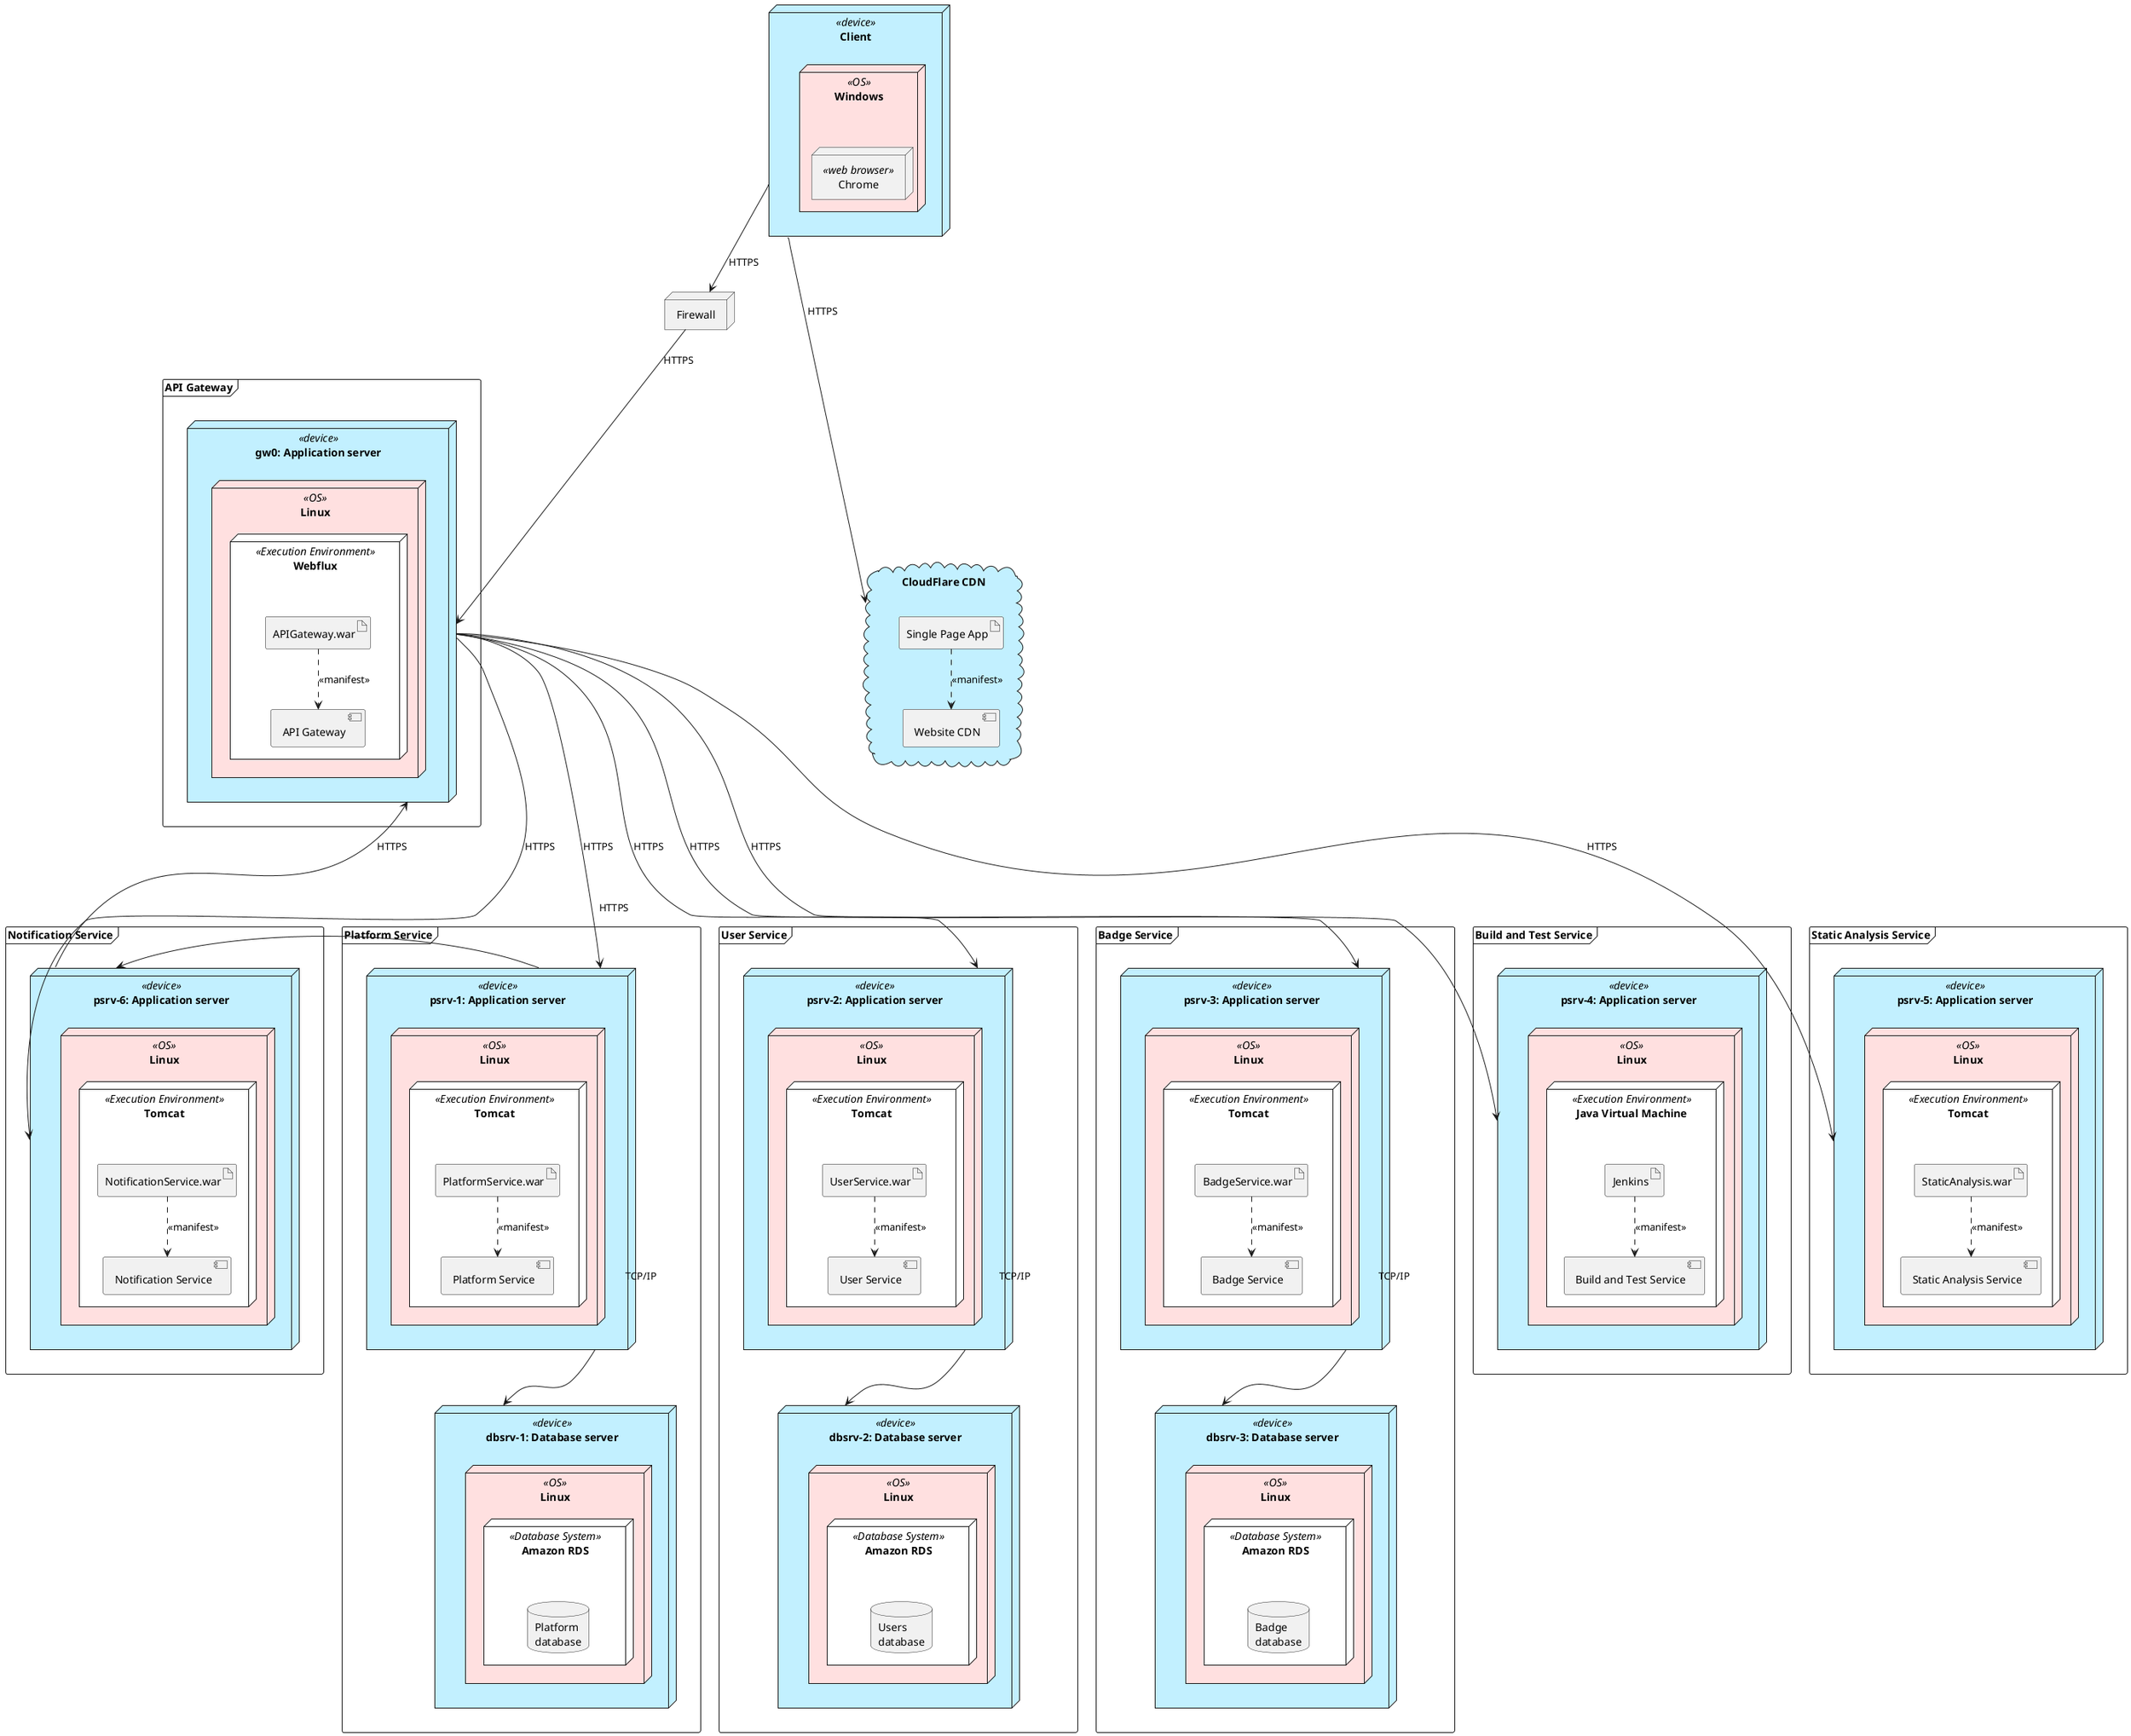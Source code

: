 @startuml Deployment Diagram

node Client <<device>> #APPLICATION{
    node "Windows" <<OS>> #IMPLEMENTATION{
        node "Chrome" <<web browser>>{
        }
    }
}

cloud "CloudFlare CDN" as CDN #APPLICATION{
    artifact "Single Page App"
    component "Website CDN"
    "Single Page App" ..> "Website CDN": <<manifest>>
}

Client ---> CDN: HTTPS

node Firewall
Client --> Firewall: HTTPS

frame "API Gateway"{
    node "gw0: Application server" <<device>> as GatewayDevice #APPLICATION{
        node "Linux" <<OS>> as gwos #IMPLEMENTATION{
            'https://spring.io/projects/spring-cloud-gateway/
            node "Webflux" <<Execution Environment>> #white{
                artifact "APIGateway.war"
                component "API Gateway" as gw
                "APIGateway.war" ..> gw : <<manifest>>
            }
        }
    }
}

Firewall --> GatewayDevice: HTTPS

frame "Platform Service"{
    node "psrv-1: Application server" <<device>> as PlatformDevice #APPLICATION{
        node "Linux" <<OS>> as plos #IMPLEMENTATION{
            node "Tomcat" <<Execution Environment>> as plee #white{
                artifact "PlatformService.war"
                component "Platform Service" as ps
                "PlatformService.war" ..> ps : <<manifest>>
            }
        }
    }
    node "dbsrv-1: Database server" <<device>> as PlatformDBDevice #APPLICATION{
        node "Linux" <<OS>> as pldbos #IMPLEMENTATION{
            node "Amazon RDS" <<Database System>> as pldb #white{
                database "Platform\ndatabase"
            }
        }
    }

    GatewayDevice ----> PlatformDevice : HTTPS
    PlatformDevice ---> PlatformDBDevice: TCP/IP
}


frame "User Service"{
    node "psrv-2: Application server" <<device>> as UserSrvDevice #APPLICATION{
        node "Linux" <<OS>> as usos #IMPLEMENTATION{
            node "Tomcat" <<Execution Environment>> as usee #white{
                artifact "UserService.war"
                component "User Service" as usc
                "UserService.war" ..> usc : <<manifest>>
            }
        }
    }
    node "dbsrv-2: Database server" <<device>> as UserDBDevice #APPLICATION{
        node "Linux" <<OS>> as usdbos #IMPLEMENTATION{
            node "Amazon RDS" <<Database System>> as usdb #white{
                database "Users\ndatabase"
            }
        }
    }

    GatewayDevice ---> UserSrvDevice : HTTPS
    UserSrvDevice ---> UserDBDevice: TCP/IP
}
PlatformDBDevice -[hidden] UserDBDevice

frame "Badge Service"{
    node "psrv-3: Application server" <<device>> as BadgesDevice #APPLICATION{
        node "Linux" <<OS>> as bdos #IMPLEMENTATION{
            node "Tomcat" <<Execution Environment>> as bdee #white{
                artifact "BadgeService.war"
                component "Badge Service" as bs
                "BadgeService.war" ..> bs : <<manifest>>
            }
        }
    }
    node "dbsrv-3: Database server" <<device>> as BadgeDBDevice #APPLICATION{
        node "Linux" <<OS>> as bddbos #IMPLEMENTATION{
            node "Amazon RDS" <<Database System>> as bddb #white{
                database "Badge\ndatabase"
            }
        }
    }

    GatewayDevice ---> BadgesDevice : HTTPS
    BadgesDevice ---> BadgeDBDevice: TCP/IP

}
PlatformDBDevice -[hidden] BadgeDBDevice

frame "Build and Test Service"{
    node "psrv-4: Application server" <<device>> as BuildDevice #APPLICATION{
        node "Linux" <<OS>> as bos #IMPLEMENTATION{
            node "Java Virtual Machine" <<Execution Environment>> as bee #white{
                artifact "Jenkins"
                component "Build and Test Service" as bts
                "Jenkins" ..> bts : <<manifest>>
            }
        }
    }
}

GatewayDevice ----> BuildDevice : HTTPS

frame "Static Analysis Service"{
    node "psrv-5: Application server" <<device>> as SADevice #APPLICATION{
        node "Linux" <<OS>> as saos #IMPLEMENTATION{
            node "Tomcat" <<Execution Environment>> as saee #white{
                artifact "StaticAnalysis.war"
                component "Static Analysis Service" as sas
                "StaticAnalysis.war" ..> sas : <<manifest>>
            }
        }
    }
}

GatewayDevice ----> SADevice : HTTPS

frame "Notification Service"{
    node "psrv-6: Application server" <<device>> as NotificationDevice #APPLICATION{
        node "Linux" <<OS>> as nos #IMPLEMENTATION{
            node "Tomcat" <<Execution Environment>> as nee #white{
                artifact "NotificationService.war"
                component "Notification Service" as ns
                "NotificationService.war" ..> ns : <<manifest>>
            }
        }
    }
}

GatewayDevice ----> NotificationDevice : HTTPS
NotificationDevice ----> GatewayDevice : HTTPS


PlatformDevice -> NotificationDevice : HTTPS

@enduml